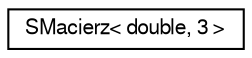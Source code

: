 digraph "Graficzna hierarchia klas"
{
 // LATEX_PDF_SIZE
  edge [fontname="FreeSans",fontsize="10",labelfontname="FreeSans",labelfontsize="10"];
  node [fontname="FreeSans",fontsize="10",shape=record];
  rankdir="LR";
  Node0 [label="SMacierz\< double, 3 \>",height=0.2,width=0.4,color="black", fillcolor="white", style="filled",URL="$a00093.html",tooltip=" "];
}
